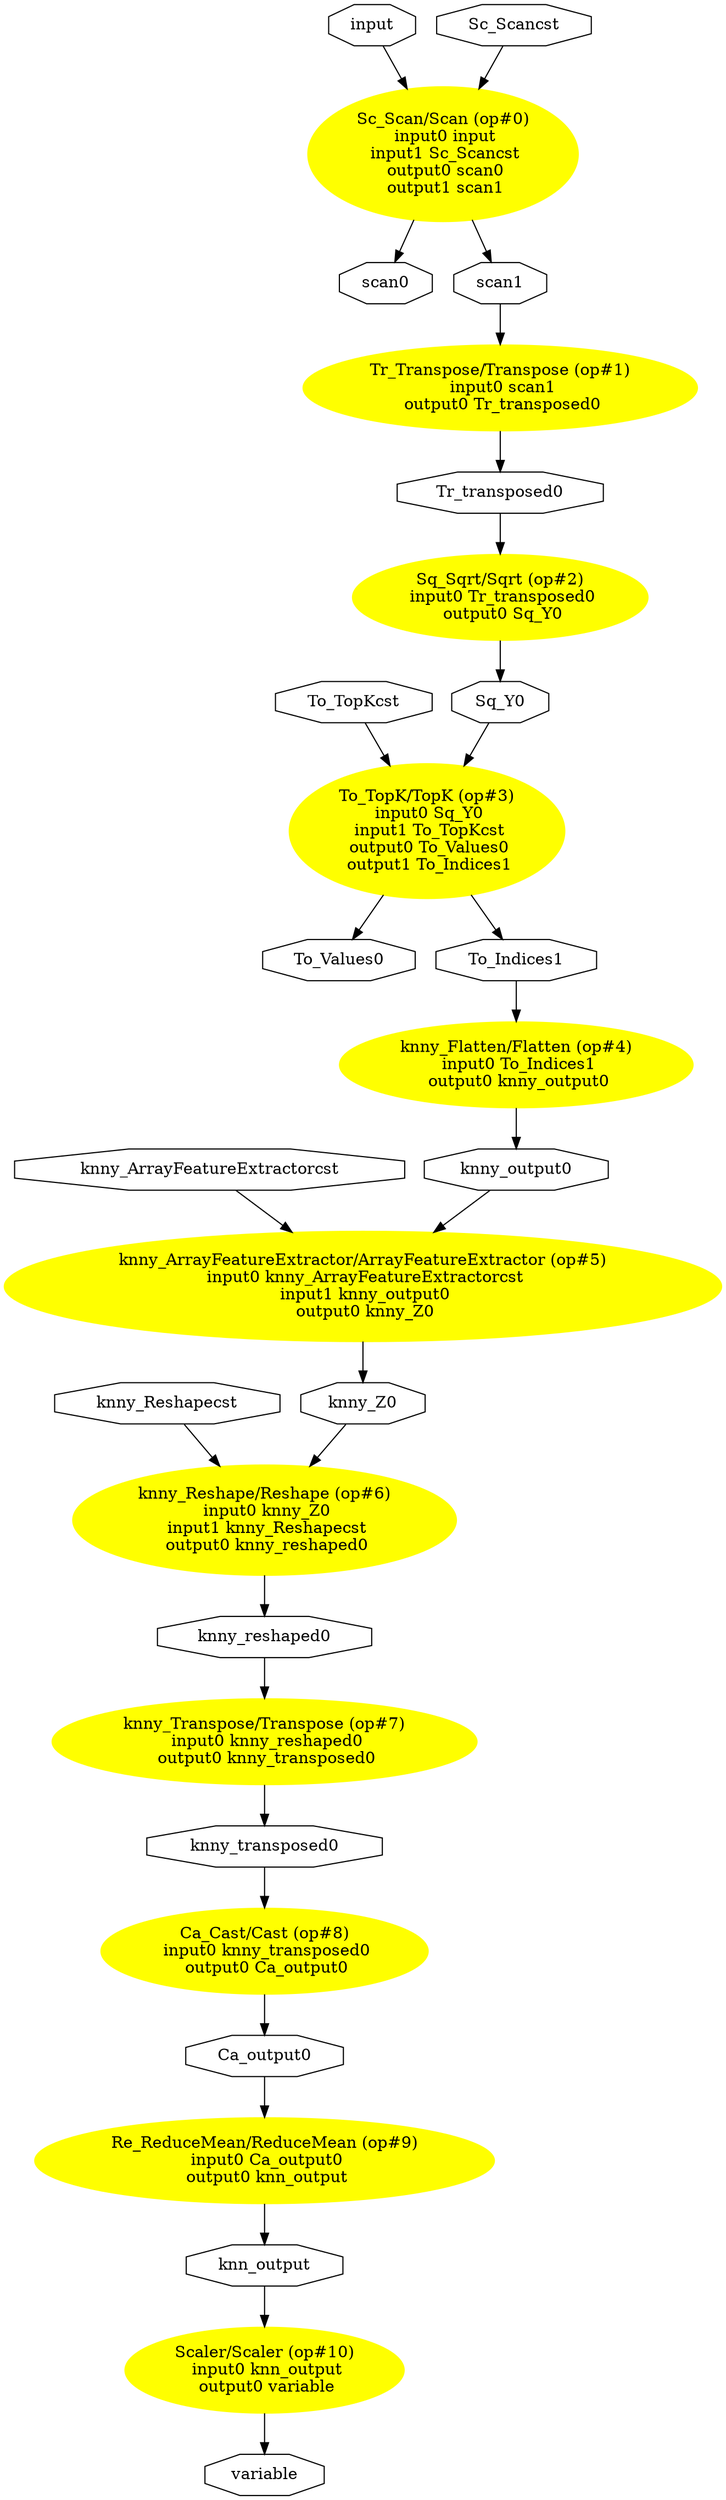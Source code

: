 digraph predictable_tsne {
	graph [bb="0,0,489.32,2175.8",
		rankdir=TB
	];
	node [label="\N"];
	"Sc_Scan/Scan (op#0)\n input0 input\n input1 Sc_Scancst\n output0 scan0\n output1 scan1"	 [URL="javascript:alert('')",
		color=yellow,
		fillcolor=yellow,
		height=1.6303,
		pos="301.66,2045.1",
		style=filled,
		width=2.7499];
	scan00	 [height=0.5,
		label=scan0,
		pos="258.66,1932.4",
		shape=octagon,
		width=0.95753];
	"Sc_Scan/Scan (op#0)\n input0 input\n input1 Sc_Scancst\n output0 scan0\n output1 scan1" -> scan00	 [pos="e,265.42,1950.8 279.78,1987.8 276.06,1978.2 272.36,1968.7 269.12,1960.3"];
	scan10	 [height=0.5,
		label=scan1,
		pos="345.66,1932.4",
		shape=octagon,
		width=0.95753];
	"Sc_Scan/Scan (op#0)\n input0 input\n input1 Sc_Scancst\n output0 scan0\n output1 scan1" -> scan10	 [pos="e,338.74,1950.8 324.05,1987.8 327.85,1978.2 331.64,1968.7 334.95,1960.3"];
	input0	 [height=0.5,
		label=input,
		pos="248.66,2157.8",
		shape=octagon,
		width=0.85982];
	input0 -> "Sc_Scan/Scan (op#0)\n input0 input\n input1 Sc_Scancst\n output0 scan0\n output1 scan1"	 [pos="e,274.85,2102.1 256.94,2139.5 260.72,2131.6 265.47,2121.7 270.44,2111.3"];
	Sc_Scancst0	 [height=0.5,
		label=Sc_Scancst,
		pos="355.66,2157.8",
		shape=octagon,
		width=1.6219];
	Sc_Scancst0 -> "Sc_Scan/Scan (op#0)\n input0 input\n input1 Sc_Scancst\n output0 scan0\n output1 scan1"	 [pos="e,328.74,2101.6 347.22,2139.5 343.28,2131.4 338.32,2121.2 333.13,2110.6"];
	"Tr_Transpose/Transpose (op#1)\n input0 scan1\n output0 Tr_transposed0"	 [URL="javascript:alert('')",
		color=yellow,
		fillcolor=yellow,
		height=1.041,
		pos="345.66,1840.9",
		style=filled,
		width=3.9677];
	scan10 -> "Tr_Transpose/Transpose (op#1)\n input0 scan1\n output0 Tr_transposed0"	 [pos="e,345.66,1878.7 345.66,1914.1 345.66,1906.8 345.66,1897.9 345.66,1888.9"];
	Tr_transposed00	 [height=0.5,
		label=Tr_transposed0,
		pos="345.66,1749.4",
		shape=octagon,
		width=2.0714];
	"Tr_Transpose/Transpose (op#1)\n input0 scan1\n output0 Tr_transposed0" -> Tr_transposed00	 [pos="e,345.66,1767.6 345.66,1803.3 345.66,1794.8 345.66,1785.9 345.66,1777.8"];
	"Sq_Sqrt/Sqrt (op#2)\n input0 Tr_transposed0\n output0 Sq_Y0"	 [URL="javascript:alert('')",
		color=yellow,
		fillcolor=yellow,
		height=1.041,
		pos="345.66,1658",
		style=filled,
		width=2.907];
	Tr_transposed00 -> "Sq_Sqrt/Sqrt (op#2)\n input0 Tr_transposed0\n output0 Sq_Y0"	 [pos="e,345.66,1695.8 345.66,1731.2 345.66,1723.9 345.66,1715 345.66,1705.9"];
	Sq_Y00	 [height=0.5,
		label=Sq_Y0,
		pos="345.66,1566.5",
		shape=octagon,
		width=1.0943];
	"Sq_Sqrt/Sqrt (op#2)\n input0 Tr_transposed0\n output0 Sq_Y0" -> Sq_Y00	 [pos="e,345.66,1584.6 345.66,1620.3 345.66,1611.8 345.66,1602.9 345.66,1594.9"];
	"To_TopK/TopK (op#3)\n input0 Sq_Y0\n input1 To_TopKcst\n output0 To_Values0\n output1 To_Indices1"	 [URL="javascript:alert('')",
		color=yellow,
		fillcolor=yellow,
		height=1.6303,
		pos="284.66,1453.8",
		style=filled,
		width=3.0248];
	Sq_Y00 -> "To_TopK/TopK (op#3)\n input0 Sq_Y0\n input1 To_TopKcst\n output0 To_Values0\n output1 To_Indices1"	 [pos="e,315.25,1510.3 336.13,1548.2 331.68,1540.1 326.07,1529.9 320.21,1519.3"];
	To_Values00	 [height=0.5,
		label=To_Values0,
		pos="214.66,1341.1",
		shape=octagon,
		width=1.661];
	"To_TopK/TopK (op#3)\n input0 Sq_Y0\n input1 To_TopKcst\n output0 To_Values0\n output1 To_Indices1" -> To_Values00	 [pos="e,225.44,1359.1 250.07,1398.1 243.35,1387.5 236.62,1376.8 230.85,1367.7"];
	To_Indices10	 [height=0.5,
		label=To_Indices1,
		pos="354.66,1341.1",
		shape=octagon,
		width=1.7196];
	"To_TopK/TopK (op#3)\n input0 Sq_Y0\n input1 To_TopKcst\n output0 To_Values0\n output1 To_Indices1" -> To_Indices10	 [pos="e,343.88,1359.1 319.25,1398.1 325.97,1387.5 332.7,1376.8 338.47,1367.7"];
	To_TopKcst0	 [height=0.5,
		label=To_TopKcst,
		pos="224.66,1566.5",
		shape=octagon,
		width=1.7783];
	To_TopKcst0 -> "To_TopK/TopK (op#3)\n input0 Sq_Y0\n input1 To_TopKcst\n output0 To_Values0\n output1 To_Indices1"	 [pos="e,254.57,1510.3 234.03,1548.2 238.41,1540.1 243.92,1529.9 249.69,1519.3"];
	"knny_Flatten/Flatten (op#4)\n input0 To_Indices1\n output0 knny_output0"	 [URL="javascript:alert('')",
		color=yellow,
		fillcolor=yellow,
		height=1.041,
		pos="354.66,1249.6",
		style=filled,
		width=3.3784];
	To_Indices10 -> "knny_Flatten/Flatten (op#4)\n input0 To_Indices1\n output0 knny_output0"	 [pos="e,354.66,1287.5 354.66,1322.8 354.66,1315.5 354.66,1306.6 354.66,1297.6"];
	knny_output00	 [height=0.5,
		label=knny_output0,
		pos="354.66,1158.1",
		shape=octagon,
		width=1.8369];
	"knny_Flatten/Flatten (op#4)\n input0 To_Indices1\n output0 knny_output0" -> knny_output00	 [pos="e,354.66,1176.3 354.66,1212 354.66,1203.5 354.66,1194.6 354.66,1186.6"];
	"knny_ArrayFeatureExtractor/ArrayFeatureExtractor (op#5)\n input0 knny_ArrayFeatureExtractorcst\n input1 knny_output0\n output0 knny_\
Z0"	 [URL="javascript:alert('')",
		color=yellow,
		fillcolor=yellow,
		height=1.3356,
		pos="244.66,1056.1",
		style=filled,
		width=6.7961];
	knny_output00 -> "knny_ArrayFeatureExtractor/ArrayFeatureExtractor (op#5)\n input0 knny_ArrayFeatureExtractorcst\n input1 knny_output0\n output0 knny_\
Z0"	 [pos="e,295.73,1103.5 335.5,1139.7 326.41,1131.4 315.01,1121.1 303.38,1110.5"];
	knny_Z00	 [height=0.5,
		label=knny_Z0,
		pos="244.66,953.98",
		shape=octagon,
		width=1.2897];
	"knny_ArrayFeatureExtractor/ArrayFeatureExtractor (op#5)\n input0 knny_ArrayFeatureExtractorcst\n input1 knny_output0\n output0 knny_\
Z0" -> knny_Z00	 [pos="e,244.66,972.2 244.66,1008 244.66,999.17 244.66,990.26 244.66,982.33"];
	knny_ArrayFeatureExtractorcst0	 [height=0.5,
		label=knny_ArrayFeatureExtractorcst,
		pos="135.66,1158.1",
		shape=octagon,
		width=3.752];
	knny_ArrayFeatureExtractorcst0 -> "knny_ArrayFeatureExtractor/ArrayFeatureExtractor (op#5)\n input0 knny_ArrayFeatureExtractorcst\n input1 knny_output0\n output0 knny_\
Z0"	 [pos="e,194.05,1103.5 154.65,1139.7 163.65,1131.4 174.95,1121.1 186.47,1110.5"];
	"knny_Reshape/Reshape (op#6)\n input0 knny_Z0\n input1 knny_Reshapecst\n output0 knny_reshaped0"	 [URL="javascript:alert('')",
		color=yellow,
		fillcolor=yellow,
		height=1.3356,
		pos="171.66,851.9",
		style=filled,
		width=3.7909];
	knny_Z00 -> "knny_Reshape/Reshape (op#6)\n input0 knny_Z0\n input1 knny_Reshapecst\n output0 knny_reshaped0"	 [pos="e,205.24,898.94 231.94,935.55 226.08,927.5 218.76,917.47 211.26,907.2"];
	knny_reshaped00	 [height=0.5,
		label=knny_reshaped0,
		pos="171.66,749.81",
		shape=octagon,
		width=2.1105];
	"knny_Reshape/Reshape (op#6)\n input0 knny_Z0\n input1 knny_Reshapecst\n output0 knny_reshaped0" -> knny_reshaped00	 [pos="e,171.66,768.04 171.66,803.79 171.66,795 171.66,786.1 171.66,778.16"];
	knny_Reshapecst0	 [height=0.5,
		label=knny_Reshapecst,
		pos="98.659,953.98",
		shape=octagon,
		width=2.2668];
	knny_Reshapecst0 -> "knny_Reshape/Reshape (op#6)\n input0 knny_Z0\n input1 knny_Reshapecst\n output0 knny_reshaped0"	 [pos="e,138.08,898.94 111.37,935.55 117.24,927.5 124.56,917.47 132.05,907.2"];
	"knny_Transpose/Transpose (op#7)\n input0 knny_reshaped0\n output0 knny_transposed0"	 [URL="javascript:alert('')",
		color=yellow,
		fillcolor=yellow,
		height=1.041,
		pos="171.66,658.34",
		style=filled,
		width=4.223];
	knny_reshaped00 -> "knny_Transpose/Transpose (op#7)\n input0 knny_reshaped0\n output0 knny_transposed0"	 [pos="e,171.66,696.17 171.66,731.56 171.66,724.26 171.66,715.35 171.66,706.33"];
	knny_transposed00	 [height=0.5,
		label=knny_transposed0,
		pos="171.66,566.86",
		shape=octagon,
		width=2.3254];
	"knny_Transpose/Transpose (op#7)\n input0 knny_reshaped0\n output0 knny_transposed0" -> knny_transposed00	 [pos="e,171.66,585.01 171.66,620.68 171.66,612.19 171.66,603.29 171.66,595.28"];
	"Ca_Cast/Cast (op#8)\n input0 knny_transposed0\n output0 Ca_output0"	 [URL="javascript:alert('')",
		color=yellow,
		fillcolor=yellow,
		height=1.041,
		pos="171.66,475.38",
		style=filled,
		width=3.1623];
	knny_transposed00 -> "Ca_Cast/Cast (op#8)\n input0 knny_transposed0\n output0 Ca_output0"	 [pos="e,171.66,513.21 171.66,548.61 171.66,541.3 171.66,532.4 171.66,523.38"];
	Ca_output00	 [height=0.5,
		label=Ca_output0,
		pos="171.66,383.91",
		shape=octagon,
		width=1.6219];
	"Ca_Cast/Cast (op#8)\n input0 knny_transposed0\n output0 Ca_output0" -> Ca_output00	 [pos="e,171.66,402.05 171.66,437.73 171.66,429.24 171.66,420.34 171.66,412.32"];
	"Re_ReduceMean/ReduceMean (op#9)\n input0 Ca_output0\n output0 knn_output"	 [URL="javascript:alert('')",
		color=yellow,
		fillcolor=yellow,
		height=1.041,
		pos="171.66,292.43",
		style=filled,
		width=4.5766];
	Ca_output00 -> "Re_ReduceMean/ReduceMean (op#9)\n input0 Ca_output0\n output0 knn_output"	 [pos="e,171.66,330.26 171.66,365.65 171.66,358.35 171.66,349.45 171.66,340.42"];
	knn_output0	 [height=0.5,
		label=knn_output,
		pos="171.66,200.95",
		shape=octagon,
		width=1.5633];
	"Re_ReduceMean/ReduceMean (op#9)\n input0 Ca_output0\n output0 knn_output" -> knn_output0	 [pos="e,171.66,219.1 171.66,254.78 171.66,246.28 171.66,237.39 171.66,229.37"];
	"Scaler/Scaler (op#10)\n input0 knn_output\n output0 variable"	 [URL="javascript:alert('')",
		color=yellow,
		fillcolor=yellow,
		height=1.041,
		pos="171.66,109.48",
		style=filled,
		width=2.7106];
	knn_output0 -> "Scaler/Scaler (op#10)\n input0 knn_output\n output0 variable"	 [pos="e,171.66,147.31 171.66,182.7 171.66,175.4 171.66,166.49 171.66,157.47"];
	variable0	 [height=0.5,
		label=variable,
		pos="171.66,18",
		shape=octagon,
		width=1.1529];
	"Scaler/Scaler (op#10)\n input0 knn_output\n output0 variable" -> variable0	 [pos="e,171.66,36.146 171.66,71.825 171.66,63.331 171.66,54.434 171.66,46.416"];
}
